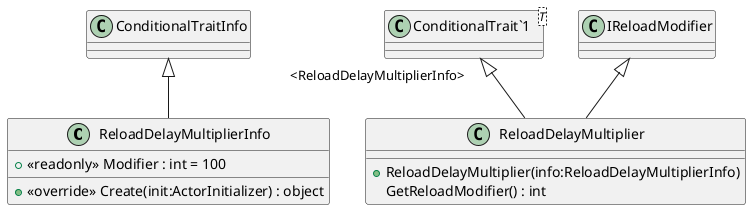 @startuml
class ReloadDelayMultiplierInfo {
    + <<readonly>> Modifier : int = 100
    + <<override>> Create(init:ActorInitializer) : object
}
class ReloadDelayMultiplier {
    + ReloadDelayMultiplier(info:ReloadDelayMultiplierInfo)
    GetReloadModifier() : int
}
class "ConditionalTrait`1"<T> {
}
ConditionalTraitInfo <|-- ReloadDelayMultiplierInfo
"ConditionalTrait`1" "<ReloadDelayMultiplierInfo>" <|-- ReloadDelayMultiplier
IReloadModifier <|-- ReloadDelayMultiplier
@enduml
